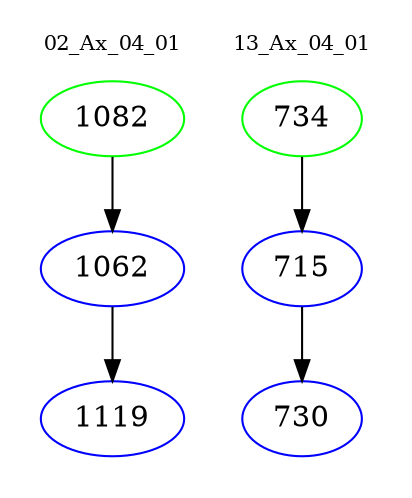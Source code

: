 digraph{
subgraph cluster_0 {
color = white
label = "02_Ax_04_01";
fontsize=10;
T0_1082 [label="1082", color="green"]
T0_1082 -> T0_1062 [color="black"]
T0_1062 [label="1062", color="blue"]
T0_1062 -> T0_1119 [color="black"]
T0_1119 [label="1119", color="blue"]
}
subgraph cluster_1 {
color = white
label = "13_Ax_04_01";
fontsize=10;
T1_734 [label="734", color="green"]
T1_734 -> T1_715 [color="black"]
T1_715 [label="715", color="blue"]
T1_715 -> T1_730 [color="black"]
T1_730 [label="730", color="blue"]
}
}
